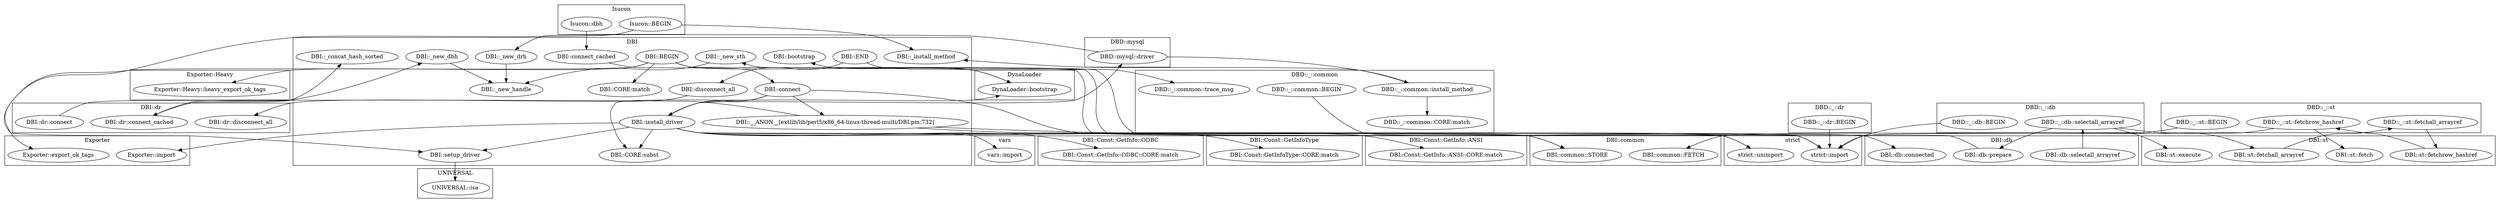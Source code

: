 digraph {
graph [overlap=false]
subgraph cluster_DynaLoader {
	label="DynaLoader";
	"DynaLoader::bootstrap";
}
subgraph cluster_DBI {
	label="DBI";
	"DBI::connect_cached";
	"DBI::bootstrap";
	"DBI::setup_driver";
	"DBI::CORE:match";
	"DBI::_new_handle";
	"DBI::_new_sth";
	"DBI::BEGIN";
	"DBI::__ANON__[extlib/lib/perl5/x86_64-linux-thread-multi/DBI.pm:732]";
	"DBI::END";
	"DBI::_concat_hash_sorted";
	"DBI::_new_dbh";
	"DBI::_install_method";
	"DBI::install_driver";
	"DBI::disconnect_all";
	"DBI::CORE:subst";
	"DBI::_new_drh";
	"DBI::connect";
}
subgraph cluster_Isucon {
	label="Isucon";
	"Isucon::dbh";
	"Isucon::BEGIN";
}
subgraph cluster_vars {
	label="vars";
	"vars::import";
}
subgraph cluster_strict {
	label="strict";
	"strict::import";
	"strict::unimport";
}
subgraph cluster_DBD_mysql {
	label="DBD::mysql";
	"DBD::mysql::driver";
}
subgraph cluster_DBI_common {
	label="DBI::common";
	"DBI::common::STORE";
	"DBI::common::FETCH";
}
subgraph cluster_DBI_Const_GetInfo_ODBC {
	label="DBI::Const::GetInfo::ODBC";
	"DBI::Const::GetInfo::ODBC::CORE:match";
}
subgraph cluster_DBD___st {
	label="DBD::_::st";
	"DBD::_::st::fetchrow_hashref";
	"DBD::_::st::BEGIN";
	"DBD::_::st::fetchall_arrayref";
}
subgraph cluster_Exporter_Heavy {
	label="Exporter::Heavy";
	"Exporter::Heavy::heavy_export_ok_tags";
}
subgraph cluster_DBI_dr {
	label="DBI::dr";
	"DBI::dr::disconnect_all";
	"DBI::dr::connect_cached";
	"DBI::dr::connect";
}
subgraph cluster_Exporter {
	label="Exporter";
	"Exporter::import";
	"Exporter::export_ok_tags";
}
subgraph cluster_DBD___common {
	label="DBD::_::common";
	"DBD::_::common::CORE:match";
	"DBD::_::common::trace_msg";
	"DBD::_::common::BEGIN";
	"DBD::_::common::install_method";
}
subgraph cluster_DBI_st {
	label="DBI::st";
	"DBI::st::fetchall_arrayref";
	"DBI::st::fetch";
	"DBI::st::execute";
	"DBI::st::fetchrow_hashref";
}
subgraph cluster_DBI_db {
	label="DBI::db";
	"DBI::db::connected";
	"DBI::db::selectall_arrayref";
	"DBI::db::prepare";
}
subgraph cluster_DBI_Const_GetInfoType {
	label="DBI::Const::GetInfoType";
	"DBI::Const::GetInfoType::CORE:match";
}
subgraph cluster_UNIVERSAL {
	label="UNIVERSAL";
	"UNIVERSAL::isa";
}
subgraph cluster_DBD___dr {
	label="DBD::_::dr";
	"DBD::_::dr::BEGIN";
}
subgraph cluster_DBI_Const_GetInfo_ANSI {
	label="DBI::Const::GetInfo::ANSI";
	"DBI::Const::GetInfo::ANSI::CORE:match";
}
subgraph cluster_DBD___db {
	label="DBD::_::db";
	"DBD::_::db::BEGIN";
	"DBD::_::db::selectall_arrayref";
}
"DBD::_::common::install_method" -> "DBD::_::common::CORE:match";
"DBD::_::db::selectall_arrayref" -> "DBI::st::fetchall_arrayref";
"DBI::__ANON__[extlib/lib/perl5/x86_64-linux-thread-multi/DBI.pm:732]" -> "DBI::db::connected";
"DBD::_::st::fetchall_arrayref" -> "DBI::st::fetchrow_hashref";
"DBI::db::prepare" -> "DBI::_new_sth";
"DBI::install_driver" -> "Exporter::import";
"DBI::connect" -> "DBI::install_driver";
"DBI::st::fetchrow_hashref" -> "DBD::_::st::fetchrow_hashref";
"DBI::install_driver" -> "DBI::Const::GetInfoType::CORE:match";
"DBI::install_driver" -> "DynaLoader::bootstrap";
"DBI::BEGIN" -> "DynaLoader::bootstrap";
"DBI::BEGIN" -> "Exporter::Heavy::heavy_export_ok_tags";
"DBI::install_driver" -> "DBD::mysql::driver";
"DBI::BEGIN" -> "strict::unimport";
"DBI::install_driver" -> "strict::unimport";
"Isucon::dbh" -> "DBI::connect_cached";
"DBI::disconnect_all" -> "DBI::dr::disconnect_all";
"DBI::setup_driver" -> "UNIVERSAL::isa";
"DBD::_::db::selectall_arrayref" -> "DBI::db::prepare";
"DBI::install_driver" -> "DBI::Const::GetInfo::ANSI::CORE:match";
"DBI::dr::connect_cached" -> "DBI::_concat_hash_sorted";
"DBD::mysql::driver" -> "DBD::_::common::install_method";
"DBI::db::selectall_arrayref" -> "DBD::_::db::selectall_arrayref";
"Isucon::BEGIN" -> "DBI::_install_method";
"DBD::_::common::install_method" -> "DBI::_install_method";
"DBI::dr::connect" -> "DBI::_new_dbh";
"DBI::END" -> "DBI::disconnect_all";
"DBD::_::st::fetchrow_hashref" -> "DBI::st::fetch";
"DBD::mysql::driver" -> "DBI::_new_drh";
"DBI::END" -> "DBD::_::common::trace_msg";
"DynaLoader::bootstrap" -> "DBI::bootstrap";
"DBI::BEGIN" -> "DBI::CORE:match";
"DBI::BEGIN" -> "Exporter::export_ok_tags";
"DBI::install_driver" -> "vars::import";
"DBD::_::st::fetchrow_hashref" -> "DBI::common::FETCH";
"DBI::install_driver" -> "DBI::CORE:subst";
"DBI::connect" -> "DBI::CORE:subst";
"DBI::__ANON__[extlib/lib/perl5/x86_64-linux-thread-multi/DBI.pm:732]" -> "DBI::dr::connect_cached";
"DBI::connect_cached" -> "DBI::connect";
"DBI::install_driver" -> "DBI::setup_driver";
"Isucon::BEGIN" -> "DBI::setup_driver";
"DBI::install_driver" -> "DBI::Const::GetInfo::ODBC::CORE:match";
"DBD::_::db::selectall_arrayref" -> "DBI::st::execute";
"DBI::_new_dbh" -> "DBI::_new_handle";
"DBI::_new_sth" -> "DBI::_new_handle";
"DBI::_new_drh" -> "DBI::_new_handle";
"DBI::connect" -> "DBI::__ANON__[extlib/lib/perl5/x86_64-linux-thread-multi/DBI.pm:732]";
"DBD::_::dr::BEGIN" -> "strict::import";
"DBI::BEGIN" -> "strict::import";
"DBI::install_driver" -> "strict::import";
"DBD::_::db::BEGIN" -> "strict::import";
"DBD::_::common::BEGIN" -> "strict::import";
"DBD::_::st::BEGIN" -> "strict::import";
"DBI::st::fetchall_arrayref" -> "DBD::_::st::fetchall_arrayref";
"DBI::__ANON__[extlib/lib/perl5/x86_64-linux-thread-multi/DBI.pm:732]" -> "DBI::common::STORE";
"DBI::connect" -> "DBI::common::STORE";
}
